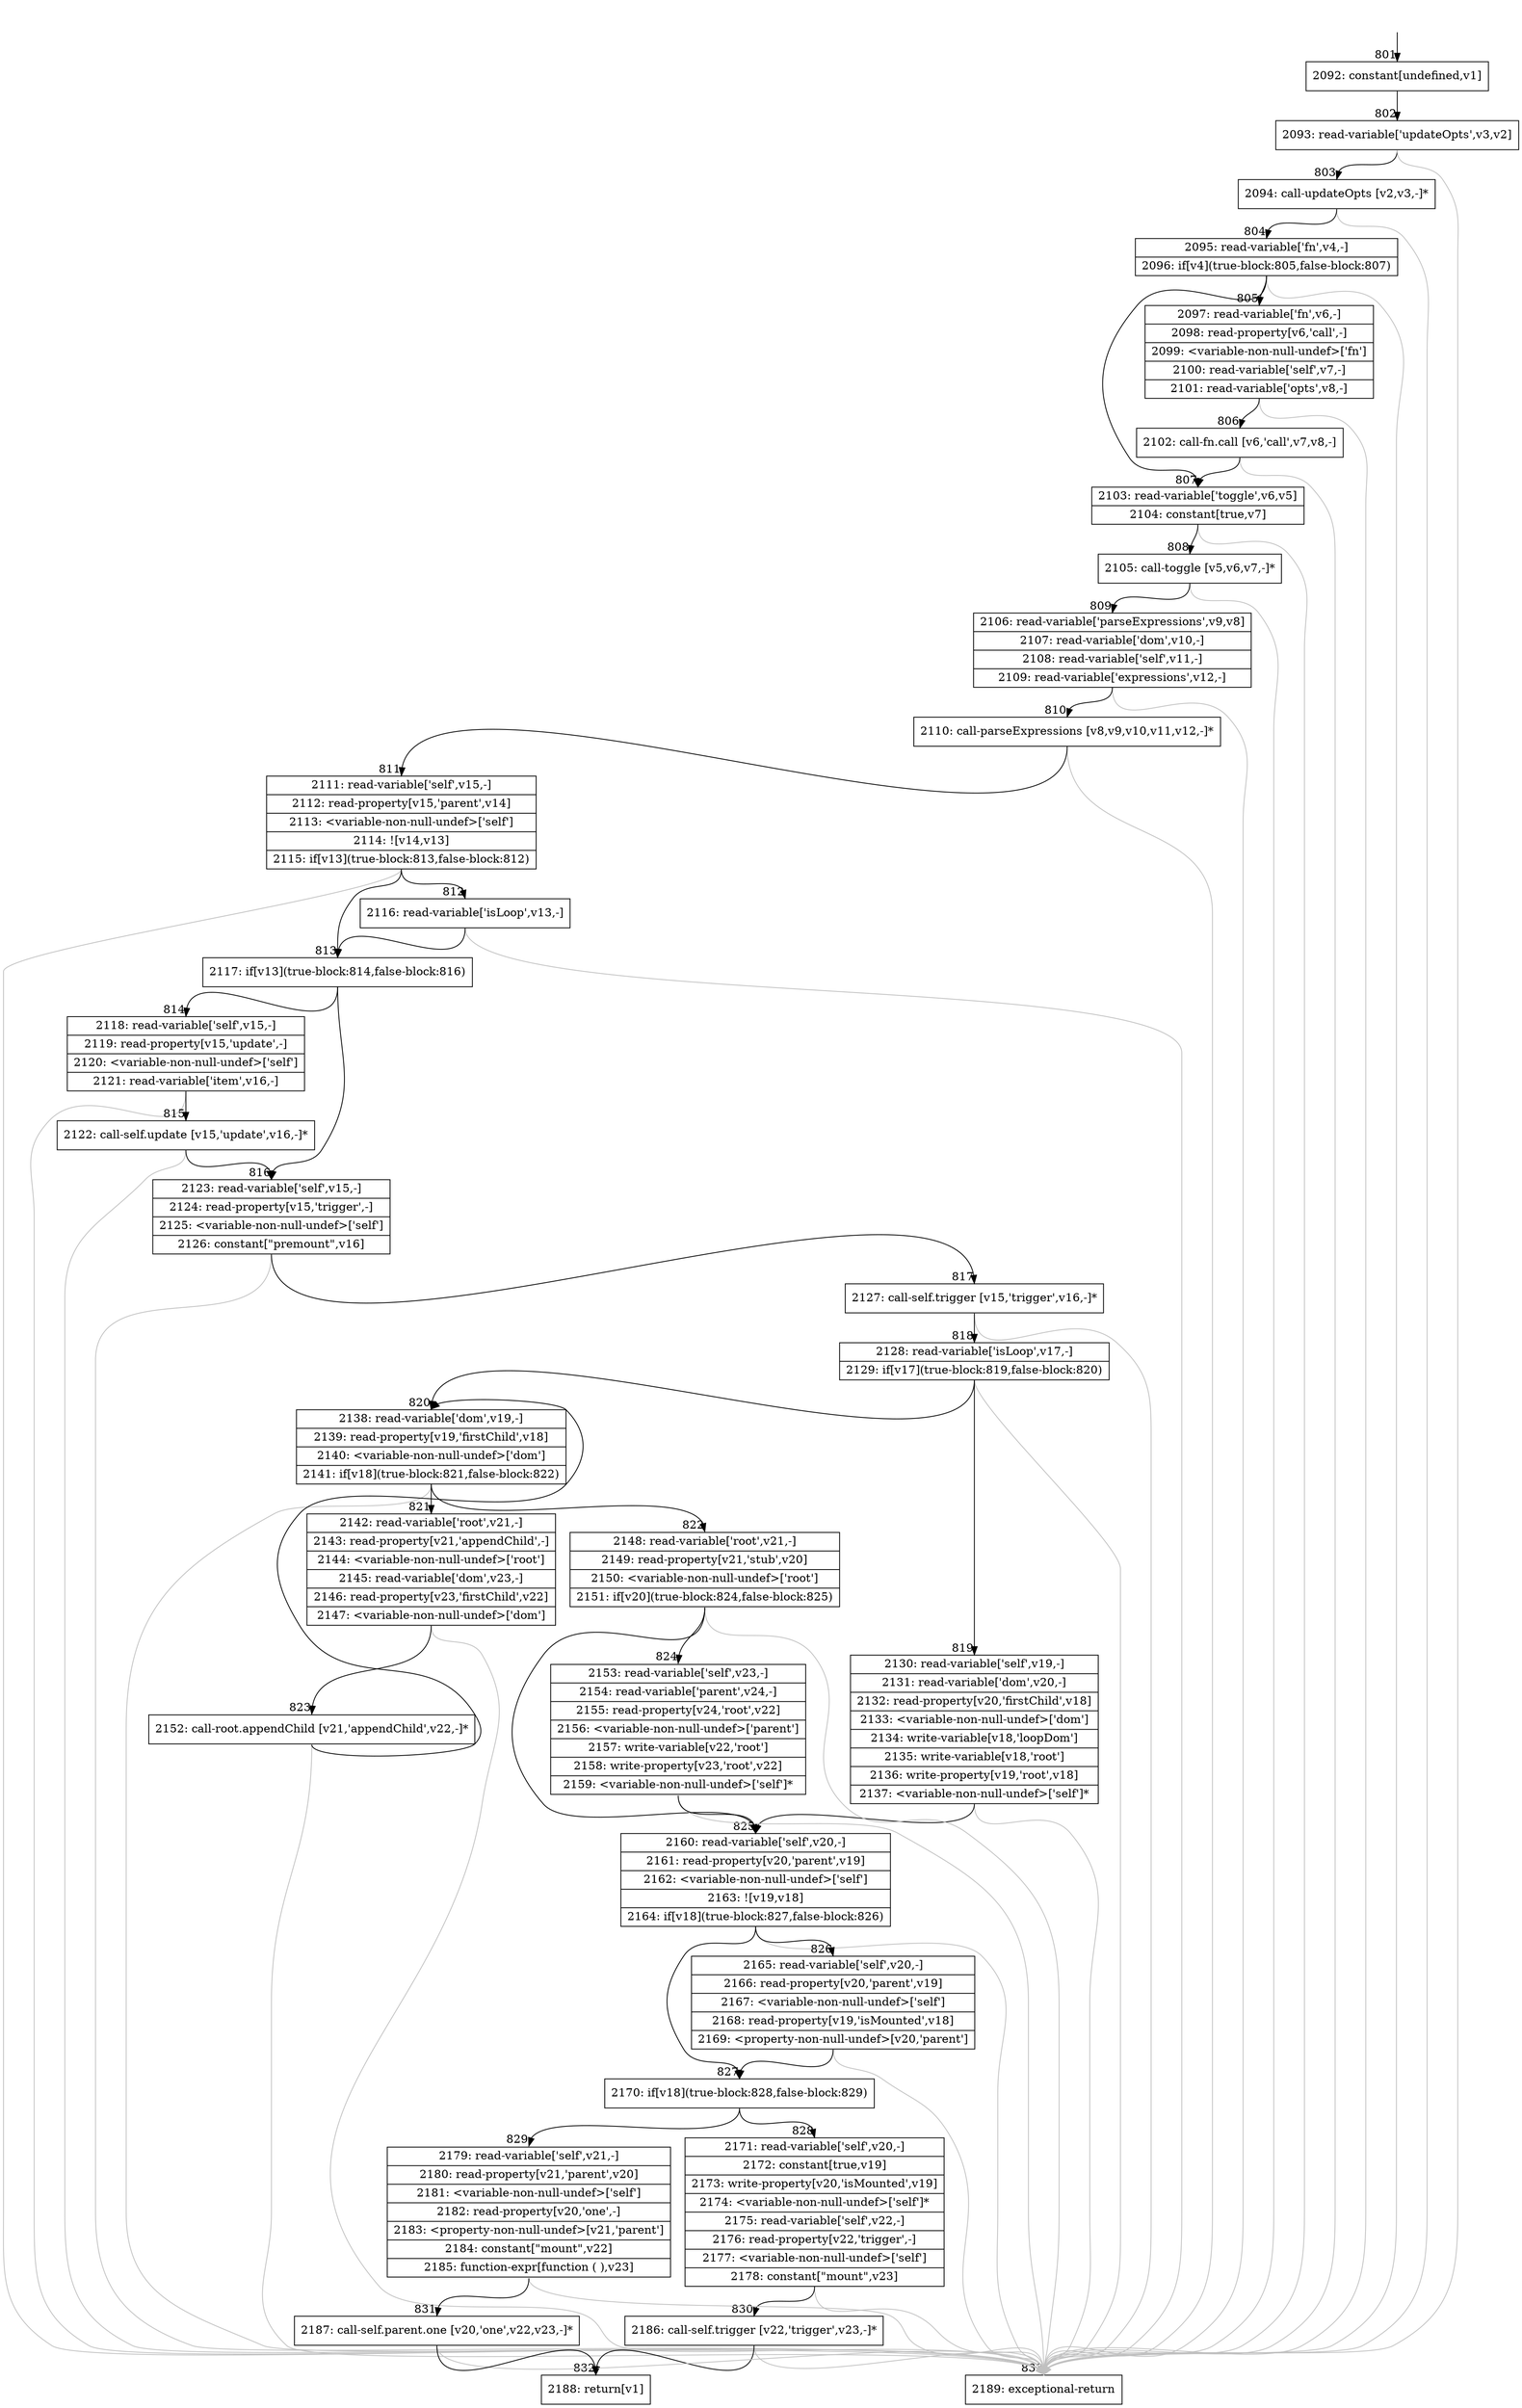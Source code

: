 digraph {
rankdir="TD"
BB_entry68[shape=none,label=""];
BB_entry68 -> BB801 [tailport=s, headport=n, headlabel="    801"]
BB801 [shape=record label="{2092: constant[undefined,v1]}" ] 
BB801 -> BB802 [tailport=s, headport=n, headlabel="      802"]
BB802 [shape=record label="{2093: read-variable['updateOpts',v3,v2]}" ] 
BB802 -> BB803 [tailport=s, headport=n, headlabel="      803"]
BB802 -> BB833 [tailport=s, headport=n, color=gray, headlabel="      833"]
BB803 [shape=record label="{2094: call-updateOpts [v2,v3,-]*}" ] 
BB803 -> BB804 [tailport=s, headport=n, headlabel="      804"]
BB803 -> BB833 [tailport=s, headport=n, color=gray]
BB804 [shape=record label="{2095: read-variable['fn',v4,-]|2096: if[v4](true-block:805,false-block:807)}" ] 
BB804 -> BB807 [tailport=s, headport=n, headlabel="      807"]
BB804 -> BB805 [tailport=s, headport=n, headlabel="      805"]
BB804 -> BB833 [tailport=s, headport=n, color=gray]
BB805 [shape=record label="{2097: read-variable['fn',v6,-]|2098: read-property[v6,'call',-]|2099: \<variable-non-null-undef\>['fn']|2100: read-variable['self',v7,-]|2101: read-variable['opts',v8,-]}" ] 
BB805 -> BB806 [tailport=s, headport=n, headlabel="      806"]
BB805 -> BB833 [tailport=s, headport=n, color=gray]
BB806 [shape=record label="{2102: call-fn.call [v6,'call',v7,v8,-]}" ] 
BB806 -> BB807 [tailport=s, headport=n]
BB806 -> BB833 [tailport=s, headport=n, color=gray]
BB807 [shape=record label="{2103: read-variable['toggle',v6,v5]|2104: constant[true,v7]}" ] 
BB807 -> BB808 [tailport=s, headport=n, headlabel="      808"]
BB807 -> BB833 [tailport=s, headport=n, color=gray]
BB808 [shape=record label="{2105: call-toggle [v5,v6,v7,-]*}" ] 
BB808 -> BB809 [tailport=s, headport=n, headlabel="      809"]
BB808 -> BB833 [tailport=s, headport=n, color=gray]
BB809 [shape=record label="{2106: read-variable['parseExpressions',v9,v8]|2107: read-variable['dom',v10,-]|2108: read-variable['self',v11,-]|2109: read-variable['expressions',v12,-]}" ] 
BB809 -> BB810 [tailport=s, headport=n, headlabel="      810"]
BB809 -> BB833 [tailport=s, headport=n, color=gray]
BB810 [shape=record label="{2110: call-parseExpressions [v8,v9,v10,v11,v12,-]*}" ] 
BB810 -> BB811 [tailport=s, headport=n, headlabel="      811"]
BB810 -> BB833 [tailport=s, headport=n, color=gray]
BB811 [shape=record label="{2111: read-variable['self',v15,-]|2112: read-property[v15,'parent',v14]|2113: \<variable-non-null-undef\>['self']|2114: ![v14,v13]|2115: if[v13](true-block:813,false-block:812)}" ] 
BB811 -> BB813 [tailport=s, headport=n, headlabel="      813"]
BB811 -> BB812 [tailport=s, headport=n, headlabel="      812"]
BB811 -> BB833 [tailport=s, headport=n, color=gray]
BB812 [shape=record label="{2116: read-variable['isLoop',v13,-]}" ] 
BB812 -> BB813 [tailport=s, headport=n]
BB812 -> BB833 [tailport=s, headport=n, color=gray]
BB813 [shape=record label="{2117: if[v13](true-block:814,false-block:816)}" ] 
BB813 -> BB814 [tailport=s, headport=n, headlabel="      814"]
BB813 -> BB816 [tailport=s, headport=n, headlabel="      816"]
BB814 [shape=record label="{2118: read-variable['self',v15,-]|2119: read-property[v15,'update',-]|2120: \<variable-non-null-undef\>['self']|2121: read-variable['item',v16,-]}" ] 
BB814 -> BB815 [tailport=s, headport=n, headlabel="      815"]
BB814 -> BB833 [tailport=s, headport=n, color=gray]
BB815 [shape=record label="{2122: call-self.update [v15,'update',v16,-]*}" ] 
BB815 -> BB816 [tailport=s, headport=n]
BB815 -> BB833 [tailport=s, headport=n, color=gray]
BB816 [shape=record label="{2123: read-variable['self',v15,-]|2124: read-property[v15,'trigger',-]|2125: \<variable-non-null-undef\>['self']|2126: constant[\"premount\",v16]}" ] 
BB816 -> BB817 [tailport=s, headport=n, headlabel="      817"]
BB816 -> BB833 [tailport=s, headport=n, color=gray]
BB817 [shape=record label="{2127: call-self.trigger [v15,'trigger',v16,-]*}" ] 
BB817 -> BB818 [tailport=s, headport=n, headlabel="      818"]
BB817 -> BB833 [tailport=s, headport=n, color=gray]
BB818 [shape=record label="{2128: read-variable['isLoop',v17,-]|2129: if[v17](true-block:819,false-block:820)}" ] 
BB818 -> BB819 [tailport=s, headport=n, headlabel="      819"]
BB818 -> BB820 [tailport=s, headport=n, headlabel="      820"]
BB818 -> BB833 [tailport=s, headport=n, color=gray]
BB819 [shape=record label="{2130: read-variable['self',v19,-]|2131: read-variable['dom',v20,-]|2132: read-property[v20,'firstChild',v18]|2133: \<variable-non-null-undef\>['dom']|2134: write-variable[v18,'loopDom']|2135: write-variable[v18,'root']|2136: write-property[v19,'root',v18]|2137: \<variable-non-null-undef\>['self']*}" ] 
BB819 -> BB825 [tailport=s, headport=n, headlabel="      825"]
BB819 -> BB833 [tailport=s, headport=n, color=gray]
BB820 [shape=record label="{2138: read-variable['dom',v19,-]|2139: read-property[v19,'firstChild',v18]|2140: \<variable-non-null-undef\>['dom']|2141: if[v18](true-block:821,false-block:822)}" ] 
BB820 -> BB821 [tailport=s, headport=n, headlabel="      821"]
BB820 -> BB822 [tailport=s, headport=n, headlabel="      822"]
BB820 -> BB833 [tailport=s, headport=n, color=gray]
BB821 [shape=record label="{2142: read-variable['root',v21,-]|2143: read-property[v21,'appendChild',-]|2144: \<variable-non-null-undef\>['root']|2145: read-variable['dom',v23,-]|2146: read-property[v23,'firstChild',v22]|2147: \<variable-non-null-undef\>['dom']}" ] 
BB821 -> BB823 [tailport=s, headport=n, headlabel="      823"]
BB821 -> BB833 [tailport=s, headport=n, color=gray]
BB822 [shape=record label="{2148: read-variable['root',v21,-]|2149: read-property[v21,'stub',v20]|2150: \<variable-non-null-undef\>['root']|2151: if[v20](true-block:824,false-block:825)}" ] 
BB822 -> BB824 [tailport=s, headport=n, headlabel="      824"]
BB822 -> BB825 [tailport=s, headport=n]
BB822 -> BB833 [tailport=s, headport=n, color=gray]
BB823 [shape=record label="{2152: call-root.appendChild [v21,'appendChild',v22,-]*}" ] 
BB823 -> BB820 [tailport=s, headport=n]
BB823 -> BB833 [tailport=s, headport=n, color=gray]
BB824 [shape=record label="{2153: read-variable['self',v23,-]|2154: read-variable['parent',v24,-]|2155: read-property[v24,'root',v22]|2156: \<variable-non-null-undef\>['parent']|2157: write-variable[v22,'root']|2158: write-property[v23,'root',v22]|2159: \<variable-non-null-undef\>['self']*}" ] 
BB824 -> BB825 [tailport=s, headport=n]
BB824 -> BB833 [tailport=s, headport=n, color=gray]
BB825 [shape=record label="{2160: read-variable['self',v20,-]|2161: read-property[v20,'parent',v19]|2162: \<variable-non-null-undef\>['self']|2163: ![v19,v18]|2164: if[v18](true-block:827,false-block:826)}" ] 
BB825 -> BB827 [tailport=s, headport=n, headlabel="      827"]
BB825 -> BB826 [tailport=s, headport=n, headlabel="      826"]
BB825 -> BB833 [tailport=s, headport=n, color=gray]
BB826 [shape=record label="{2165: read-variable['self',v20,-]|2166: read-property[v20,'parent',v19]|2167: \<variable-non-null-undef\>['self']|2168: read-property[v19,'isMounted',v18]|2169: \<property-non-null-undef\>[v20,'parent']}" ] 
BB826 -> BB827 [tailport=s, headport=n]
BB826 -> BB833 [tailport=s, headport=n, color=gray]
BB827 [shape=record label="{2170: if[v18](true-block:828,false-block:829)}" ] 
BB827 -> BB828 [tailport=s, headport=n, headlabel="      828"]
BB827 -> BB829 [tailport=s, headport=n, headlabel="      829"]
BB828 [shape=record label="{2171: read-variable['self',v20,-]|2172: constant[true,v19]|2173: write-property[v20,'isMounted',v19]|2174: \<variable-non-null-undef\>['self']*|2175: read-variable['self',v22,-]|2176: read-property[v22,'trigger',-]|2177: \<variable-non-null-undef\>['self']|2178: constant[\"mount\",v23]}" ] 
BB828 -> BB830 [tailport=s, headport=n, headlabel="      830"]
BB828 -> BB833 [tailport=s, headport=n, color=gray]
BB829 [shape=record label="{2179: read-variable['self',v21,-]|2180: read-property[v21,'parent',v20]|2181: \<variable-non-null-undef\>['self']|2182: read-property[v20,'one',-]|2183: \<property-non-null-undef\>[v21,'parent']|2184: constant[\"mount\",v22]|2185: function-expr[function ( ),v23]}" ] 
BB829 -> BB831 [tailport=s, headport=n, headlabel="      831"]
BB829 -> BB833 [tailport=s, headport=n, color=gray]
BB830 [shape=record label="{2186: call-self.trigger [v22,'trigger',v23,-]*}" ] 
BB830 -> BB832 [tailport=s, headport=n, headlabel="      832"]
BB830 -> BB833 [tailport=s, headport=n, color=gray]
BB831 [shape=record label="{2187: call-self.parent.one [v20,'one',v22,v23,-]*}" ] 
BB831 -> BB832 [tailport=s, headport=n]
BB831 -> BB833 [tailport=s, headport=n, color=gray]
BB832 [shape=record label="{2188: return[v1]}" ] 
BB833 [shape=record label="{2189: exceptional-return}" ] 
//#$~ 766
}

